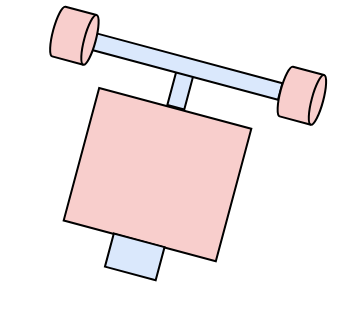 <mxfile version="27.0.9">
  <diagram name="페이지-1" id="OyjJJTERV7cCQywa0E_3">
    <mxGraphModel dx="1426" dy="800" grid="1" gridSize="10" guides="1" tooltips="1" connect="1" arrows="1" fold="1" page="1" pageScale="1" pageWidth="827" pageHeight="1169" math="0" shadow="0">
      <root>
        <mxCell id="0" />
        <mxCell id="1" parent="0" />
        <mxCell id="pSVSsLpzfMTZU3XSutHw-15" value="" style="group;rotation=15;" parent="1" vertex="1" connectable="0">
          <mxGeometry x="344" y="380" width="140" height="120" as="geometry" />
        </mxCell>
        <mxCell id="pSVSsLpzfMTZU3XSutHw-6" value="" style="rounded=0;whiteSpace=wrap;html=1;fillColor=#f8cecc;strokeColor=default;rotation=15;" parent="pSVSsLpzfMTZU3XSutHw-15" vertex="1">
          <mxGeometry x="25.375" y="36" width="78.75" height="68.571" as="geometry" />
        </mxCell>
        <mxCell id="pSVSsLpzfMTZU3XSutHw-7" value="" style="rounded=0;whiteSpace=wrap;html=1;fillColor=#dae8fc;strokeColor=default;rotation=15;" parent="pSVSsLpzfMTZU3XSutHw-15" vertex="1">
          <mxGeometry x="40.25" y="102.857" width="26.25" height="17.143" as="geometry" />
        </mxCell>
        <mxCell id="pSVSsLpzfMTZU3XSutHw-8" value="" style="rounded=0;whiteSpace=wrap;html=1;fillColor=#dae8fc;strokeColor=default;rotation=15;" parent="pSVSsLpzfMTZU3XSutHw-15" vertex="1">
          <mxGeometry x="71.75" y="19.714" width="8.75" height="17.143" as="geometry" />
        </mxCell>
        <mxCell id="pSVSsLpzfMTZU3XSutHw-9" value="" style="rounded=0;whiteSpace=wrap;html=1;fillColor=#dae8fc;strokeColor=default;rotation=15;" parent="pSVSsLpzfMTZU3XSutHw-15" vertex="1">
          <mxGeometry x="31.5" y="12" width="96.25" height="8.571" as="geometry" />
        </mxCell>
        <mxCell id="pSVSsLpzfMTZU3XSutHw-11" value="" style="shape=cylinder3;whiteSpace=wrap;html=1;boundedLbl=1;backgroundOutline=1;size=2.875;direction=south;fillColor=#f8cecc;strokeColor=default;rotation=15;" parent="pSVSsLpzfMTZU3XSutHw-15" vertex="1">
          <mxGeometry x="126" y="18" width="21.875" height="25.714" as="geometry" />
        </mxCell>
        <mxCell id="pSVSsLpzfMTZU3XSutHw-12" value="" style="shape=cylinder3;whiteSpace=wrap;html=1;boundedLbl=1;backgroundOutline=1;size=2.875;direction=south;fillColor=#f8cecc;strokeColor=default;rotation=15;" parent="pSVSsLpzfMTZU3XSutHw-15" vertex="1">
          <mxGeometry x="12.25" y="-12" width="21.875" height="25.714" as="geometry" />
        </mxCell>
      </root>
    </mxGraphModel>
  </diagram>
</mxfile>
